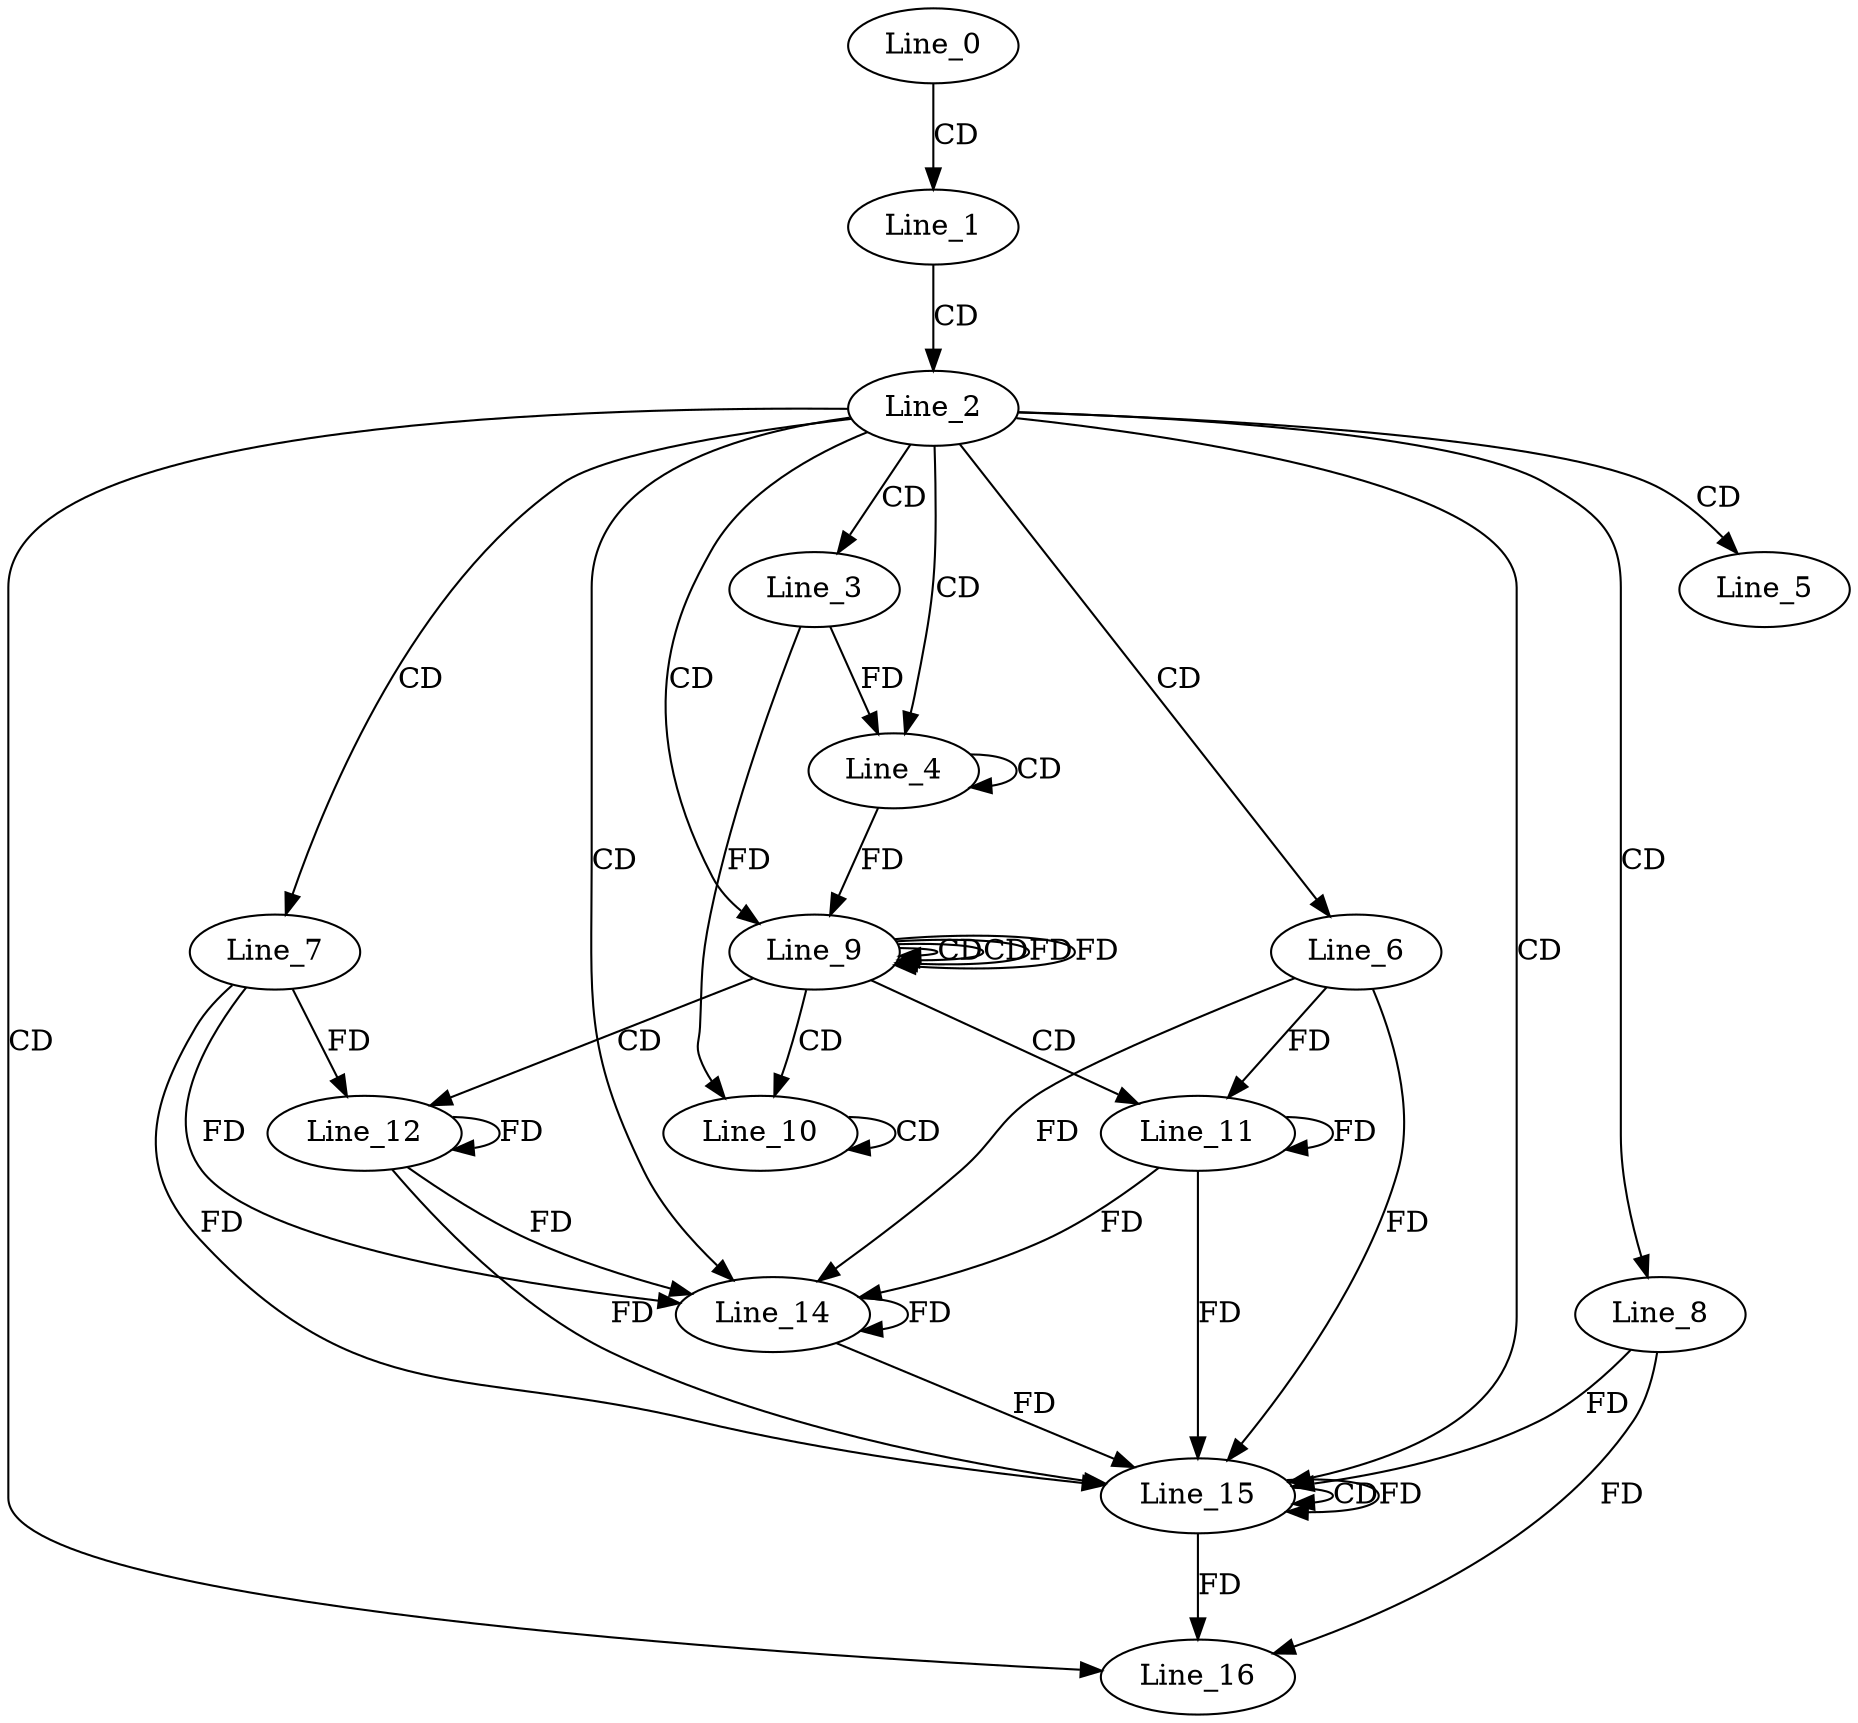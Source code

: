 digraph G {
  Line_0;
  Line_1;
  Line_2;
  Line_3;
  Line_4;
  Line_4;
  Line_5;
  Line_6;
  Line_7;
  Line_8;
  Line_9;
  Line_9;
  Line_9;
  Line_10;
  Line_10;
  Line_11;
  Line_11;
  Line_12;
  Line_14;
  Line_15;
  Line_15;
  Line_16;
  Line_0 -> Line_1 [ label="CD" ];
  Line_1 -> Line_2 [ label="CD" ];
  Line_2 -> Line_3 [ label="CD" ];
  Line_2 -> Line_4 [ label="CD" ];
  Line_4 -> Line_4 [ label="CD" ];
  Line_3 -> Line_4 [ label="FD" ];
  Line_2 -> Line_5 [ label="CD" ];
  Line_2 -> Line_6 [ label="CD" ];
  Line_2 -> Line_7 [ label="CD" ];
  Line_2 -> Line_8 [ label="CD" ];
  Line_2 -> Line_9 [ label="CD" ];
  Line_9 -> Line_9 [ label="CD" ];
  Line_4 -> Line_9 [ label="FD" ];
  Line_9 -> Line_9 [ label="CD" ];
  Line_9 -> Line_9 [ label="FD" ];
  Line_9 -> Line_10 [ label="CD" ];
  Line_10 -> Line_10 [ label="CD" ];
  Line_3 -> Line_10 [ label="FD" ];
  Line_9 -> Line_11 [ label="CD" ];
  Line_11 -> Line_11 [ label="FD" ];
  Line_6 -> Line_11 [ label="FD" ];
  Line_9 -> Line_12 [ label="CD" ];
  Line_12 -> Line_12 [ label="FD" ];
  Line_7 -> Line_12 [ label="FD" ];
  Line_2 -> Line_14 [ label="CD" ];
  Line_12 -> Line_14 [ label="FD" ];
  Line_7 -> Line_14 [ label="FD" ];
  Line_14 -> Line_14 [ label="FD" ];
  Line_11 -> Line_14 [ label="FD" ];
  Line_6 -> Line_14 [ label="FD" ];
  Line_2 -> Line_15 [ label="CD" ];
  Line_11 -> Line_15 [ label="FD" ];
  Line_6 -> Line_15 [ label="FD" ];
  Line_12 -> Line_15 [ label="FD" ];
  Line_7 -> Line_15 [ label="FD" ];
  Line_14 -> Line_15 [ label="FD" ];
  Line_15 -> Line_15 [ label="CD" ];
  Line_8 -> Line_15 [ label="FD" ];
  Line_15 -> Line_15 [ label="FD" ];
  Line_2 -> Line_16 [ label="CD" ];
  Line_8 -> Line_16 [ label="FD" ];
  Line_15 -> Line_16 [ label="FD" ];
  Line_9 -> Line_9 [ label="FD" ];
}
